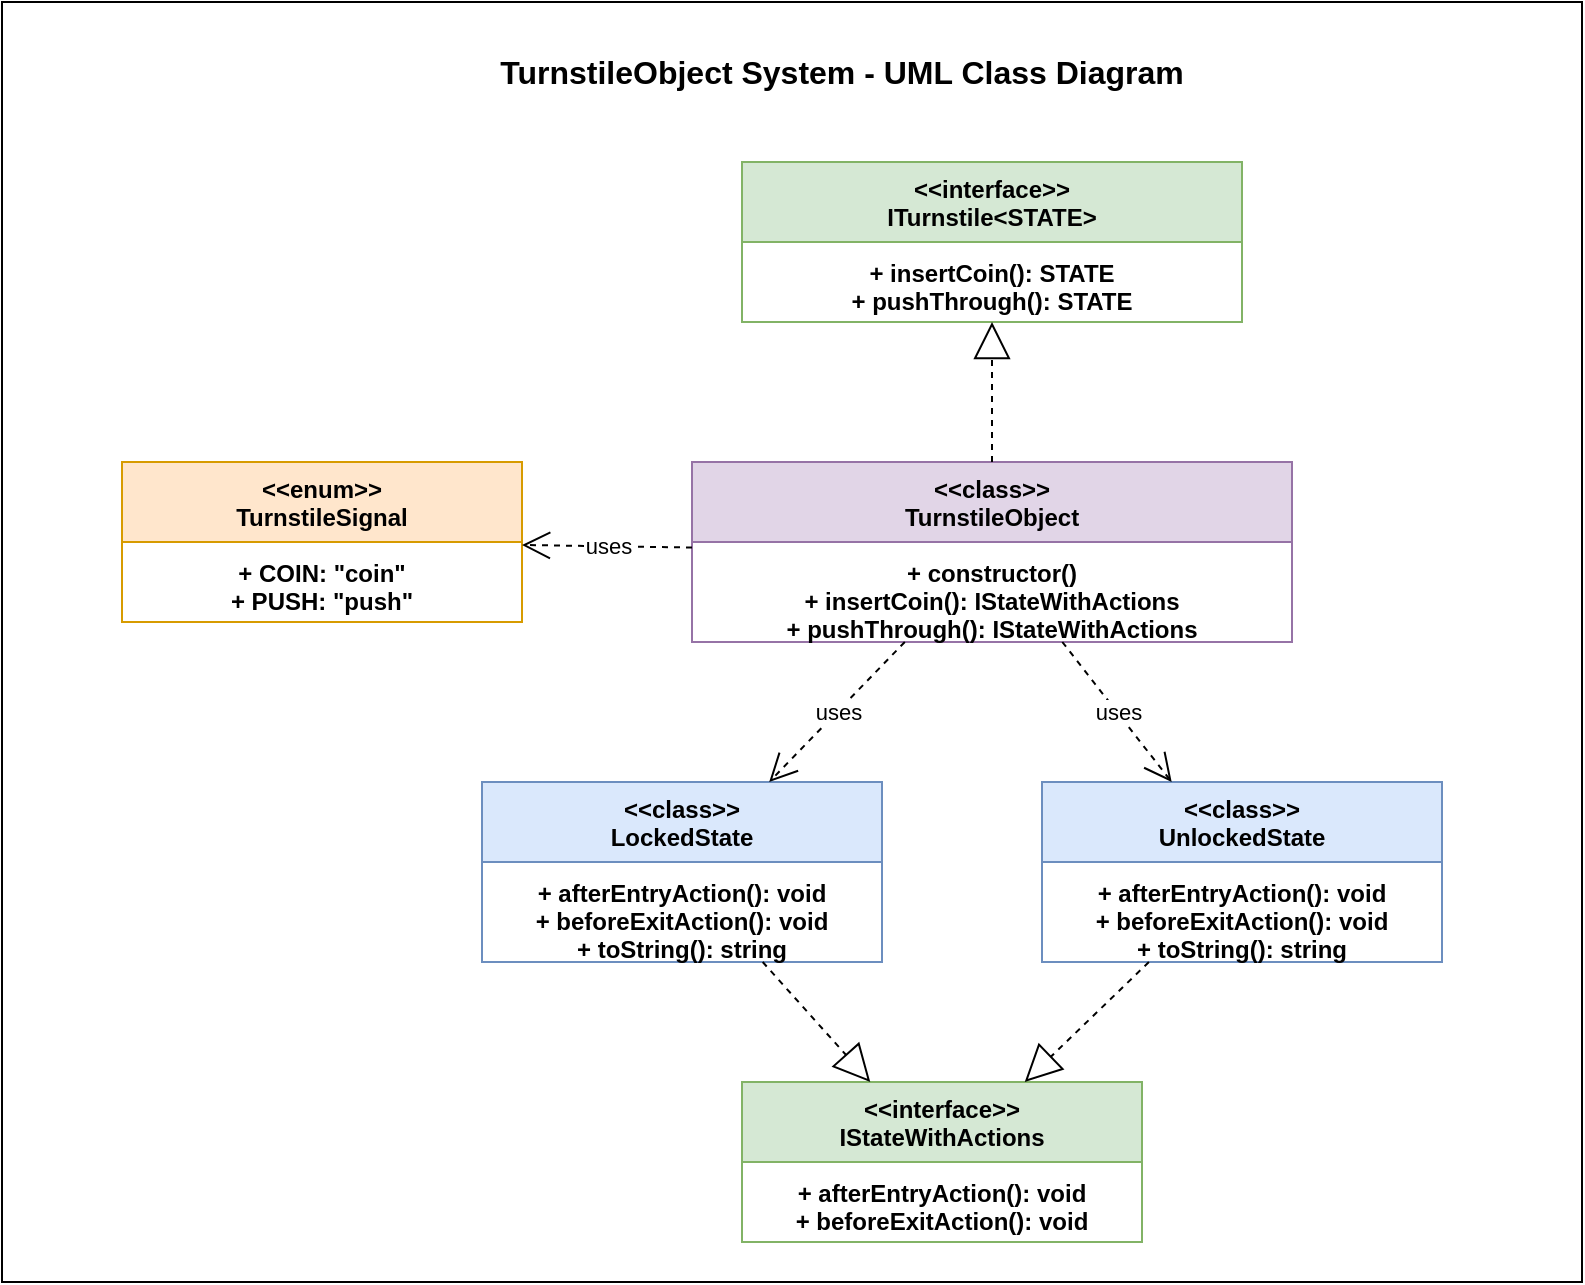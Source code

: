 <mxfile>
    <diagram name="TurnstileObject UML" id="turnstile-object-uml">
        <mxGraphModel dx="1359" dy="1603" grid="1" gridSize="10" guides="1" tooltips="1" connect="1" arrows="1" fold="1" page="1" pageScale="1" pageWidth="1400" pageHeight="900" math="0" shadow="0">
            <root>
                <mxCell id="0"/>
                <mxCell id="1" parent="0"/>
                <mxCell id="2" value="" style="rounded=0;whiteSpace=wrap;html=1;" vertex="1" parent="1">
                    <mxGeometry y="-450" width="790" height="640" as="geometry"/>
                </mxCell>
                <mxCell id="turnstile-object" value="&lt;&lt;class&gt;&gt;&#xa;TurnstileObject&#xa;&#xa;+ constructor()&#xa;+ insertCoin(): IStateWithActions&#xa;+ pushThrough(): IStateWithActions" style="swimlane;fontStyle=1;align=center;verticalAlign=top;childLayout=stackLayout;horizontal=1;startSize=40;horizontalStack=0;resizeParent=1;resizeParentMax=0;resizeLast=0;collapsible=1;marginBottom=0;fillColor=#e1d5e7;strokeColor=#9673a6;" parent="1" vertex="1">
                    <mxGeometry x="345" y="-220" width="300" height="90" as="geometry"/>
                </mxCell>
                <mxCell id="iturnstile" value="&lt;&lt;interface&gt;&gt;&#xa;ITurnstile&lt;STATE&gt;&#xa;&#xa;+ insertCoin(): STATE&#xa;+ pushThrough(): STATE" style="swimlane;fontStyle=1;align=center;verticalAlign=top;childLayout=stackLayout;horizontal=1;startSize=40;horizontalStack=0;resizeParent=1;resizeParentMax=0;resizeLast=0;collapsible=1;marginBottom=0;fillColor=#d5e8d4;strokeColor=#82b366;" parent="1" vertex="1">
                    <mxGeometry x="370" y="-370" width="250" height="80" as="geometry"/>
                </mxCell>
                <mxCell id="locked-state" value="&lt;&lt;class&gt;&gt;&#xa;LockedState&#xa;&#xa;+ afterEntryAction(): void&#xa;+ beforeExitAction(): void&#xa;+ toString(): string" style="swimlane;fontStyle=1;align=center;verticalAlign=top;childLayout=stackLayout;horizontal=1;startSize=40;horizontalStack=0;resizeParent=1;resizeParentMax=0;resizeLast=0;collapsible=1;marginBottom=0;fillColor=#dae8fc;strokeColor=#6c8ebf;" parent="1" vertex="1">
                    <mxGeometry x="240" y="-60" width="200" height="90" as="geometry"/>
                </mxCell>
                <mxCell id="unlocked-state" value="&lt;&lt;class&gt;&gt;&#xa;UnlockedState&#xa;&#xa;+ afterEntryAction(): void&#xa;+ beforeExitAction(): void&#xa;+ toString(): string" style="swimlane;fontStyle=1;align=center;verticalAlign=top;childLayout=stackLayout;horizontal=1;startSize=40;horizontalStack=0;resizeParent=1;resizeParentMax=0;resizeLast=0;collapsible=1;marginBottom=0;fillColor=#dae8fc;strokeColor=#6c8ebf;" parent="1" vertex="1">
                    <mxGeometry x="520" y="-60" width="200" height="90" as="geometry"/>
                </mxCell>
                <mxCell id="istate-with-actions" value="&lt;&lt;interface&gt;&gt;&#xa;IStateWithActions&#xa;&#xa;+ afterEntryAction(): void&#xa;+ beforeExitAction(): void" style="swimlane;fontStyle=1;align=center;verticalAlign=top;childLayout=stackLayout;horizontal=1;startSize=40;horizontalStack=0;resizeParent=1;resizeParentMax=0;resizeLast=0;collapsible=1;marginBottom=0;fillColor=#d5e8d4;strokeColor=#82b366;" parent="1" vertex="1">
                    <mxGeometry x="370" y="90" width="200" height="80" as="geometry"/>
                </mxCell>
                <mxCell id="turnstile-signal" value="&lt;&lt;enum&gt;&gt;&#xa;TurnstileSignal&#xa;&#xa;+ COIN: &quot;coin&quot;&#xa;+ PUSH: &quot;push&quot;" style="swimlane;fontStyle=1;align=center;verticalAlign=top;childLayout=stackLayout;horizontal=1;startSize=40;horizontalStack=0;resizeParent=1;resizeParentMax=0;resizeLast=0;collapsible=1;marginBottom=0;fillColor=#ffe6cc;strokeColor=#d79b00;" parent="1" vertex="1">
                    <mxGeometry x="60" y="-220" width="200" height="80" as="geometry"/>
                </mxCell>
                <mxCell id="implements1" value="" style="endArrow=block;endSize=16;endFill=0;html=1;dashed=1;" parent="1" source="turnstile-object" target="iturnstile" edge="1">
                    <mxGeometry width="160" relative="1" as="geometry">
                        <mxPoint x="680" y="50" as="sourcePoint"/>
                        <mxPoint x="810" y="50" as="targetPoint"/>
                    </mxGeometry>
                </mxCell>
                <mxCell id="implements2" value="" style="endArrow=block;endSize=16;endFill=0;html=1;dashed=1;" parent="1" source="locked-state" target="istate-with-actions" edge="1">
                    <mxGeometry width="160" relative="1" as="geometry">
                        <mxPoint x="20" y="200" as="sourcePoint"/>
                        <mxPoint x="50" y="250" as="targetPoint"/>
                    </mxGeometry>
                </mxCell>
                <mxCell id="implements3" value="" style="endArrow=block;endSize=16;endFill=0;html=1;dashed=1;" parent="1" source="unlocked-state" target="istate-with-actions" edge="1">
                    <mxGeometry width="160" relative="1" as="geometry">
                        <mxPoint x="190" y="200" as="sourcePoint"/>
                        <mxPoint x="90" y="250" as="targetPoint"/>
                    </mxGeometry>
                </mxCell>
                <mxCell id="uses1" value="uses" style="endArrow=open;endSize=12;dashed=1;html=1;" parent="1" source="turnstile-object" target="turnstile-signal" edge="1">
                    <mxGeometry width="160" relative="1" as="geometry">
                        <mxPoint x="360" y="30" as="sourcePoint"/>
                        <mxPoint x="130" y="-40" as="targetPoint"/>
                    </mxGeometry>
                </mxCell>
                <mxCell id="uses2" value="uses" style="endArrow=open;endSize=12;dashed=1;html=1;" parent="1" source="turnstile-object" target="locked-state" edge="1">
                    <mxGeometry width="160" relative="1" as="geometry">
                        <mxPoint x="360" y="70" as="sourcePoint"/>
                        <mxPoint x="130" y="130" as="targetPoint"/>
                    </mxGeometry>
                </mxCell>
                <mxCell id="uses3" value="uses" style="endArrow=open;endSize=12;dashed=1;html=1;" parent="1" source="turnstile-object" target="unlocked-state" edge="1">
                    <mxGeometry width="160" relative="1" as="geometry">
                        <mxPoint x="390" y="90" as="sourcePoint"/>
                        <mxPoint x="250" y="110" as="targetPoint"/>
                    </mxGeometry>
                </mxCell>
                <mxCell id="title" value="TurnstileObject System - UML Class Diagram" style="text;strokeColor=none;align=center;fillColor=none;html=1;verticalAlign=middle;whiteSpace=wrap;rounded=0;fontSize=16;fontStyle=1;" parent="1" vertex="1">
                    <mxGeometry x="220" y="-430" width="400" height="30" as="geometry"/>
                </mxCell>
            </root>
        </mxGraphModel>
    </diagram>
</mxfile>